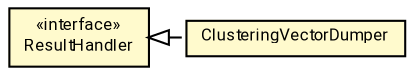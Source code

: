 #!/usr/local/bin/dot
#
# Class diagram 
# Generated by UMLGraph version R5_7_2-60-g0e99a6 (http://www.spinellis.gr/umlgraph/)
#

digraph G {
	graph [fontnames="svg"]
	edge [fontname="Roboto",fontsize=7,labelfontname="Roboto",labelfontsize=7,color="black"];
	node [fontname="Roboto",fontcolor="black",fontsize=8,shape=plaintext,margin=0,width=0,height=0];
	nodesep=0.15;
	ranksep=0.25;
	rankdir=LR;
	// de.lmu.ifi.dbs.elki.result.ClusteringVectorDumper
	c2688776 [label=<<table title="de.lmu.ifi.dbs.elki.result.ClusteringVectorDumper" border="0" cellborder="1" cellspacing="0" cellpadding="2" bgcolor="lemonChiffon" href="ClusteringVectorDumper.html" target="_parent">
		<tr><td><table border="0" cellspacing="0" cellpadding="1">
		<tr><td align="center" balign="center"> <font face="Roboto">ClusteringVectorDumper</font> </td></tr>
		</table></td></tr>
		</table>>, URL="ClusteringVectorDumper.html"];
	// de.lmu.ifi.dbs.elki.result.ResultHandler
	c2689296 [label=<<table title="de.lmu.ifi.dbs.elki.result.ResultHandler" border="0" cellborder="1" cellspacing="0" cellpadding="2" bgcolor="LemonChiffon" href="ResultHandler.html" target="_parent">
		<tr><td><table border="0" cellspacing="0" cellpadding="1">
		<tr><td align="center" balign="center"> &#171;interface&#187; </td></tr>
		<tr><td align="center" balign="center"> <font face="Roboto">ResultHandler</font> </td></tr>
		</table></td></tr>
		</table>>, URL="ResultHandler.html"];
	// de.lmu.ifi.dbs.elki.result.ClusteringVectorDumper implements de.lmu.ifi.dbs.elki.result.ResultHandler
	c2689296 -> c2688776 [arrowtail=empty,style=dashed,dir=back,weight=9];
}

